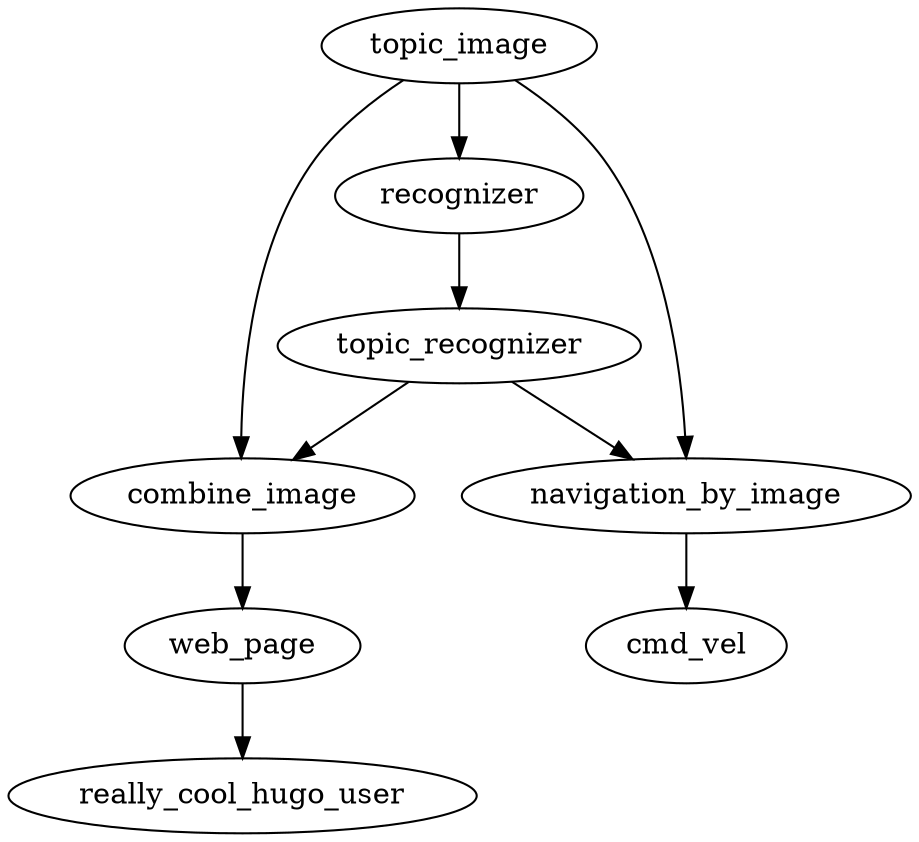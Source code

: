 digraph {
    topic_image;

    topic_image -> recognizer

    topic_image -> combine_image

    topic_image -> navigation_by_image

    recognizer -> topic_recognizer

    topic_recognizer -> combine_image

    combine_image -> web_page

    web_page -> really_cool_hugo_user

    topic_recognizer -> navigation_by_image

    navigation_by_image -> cmd_vel
}